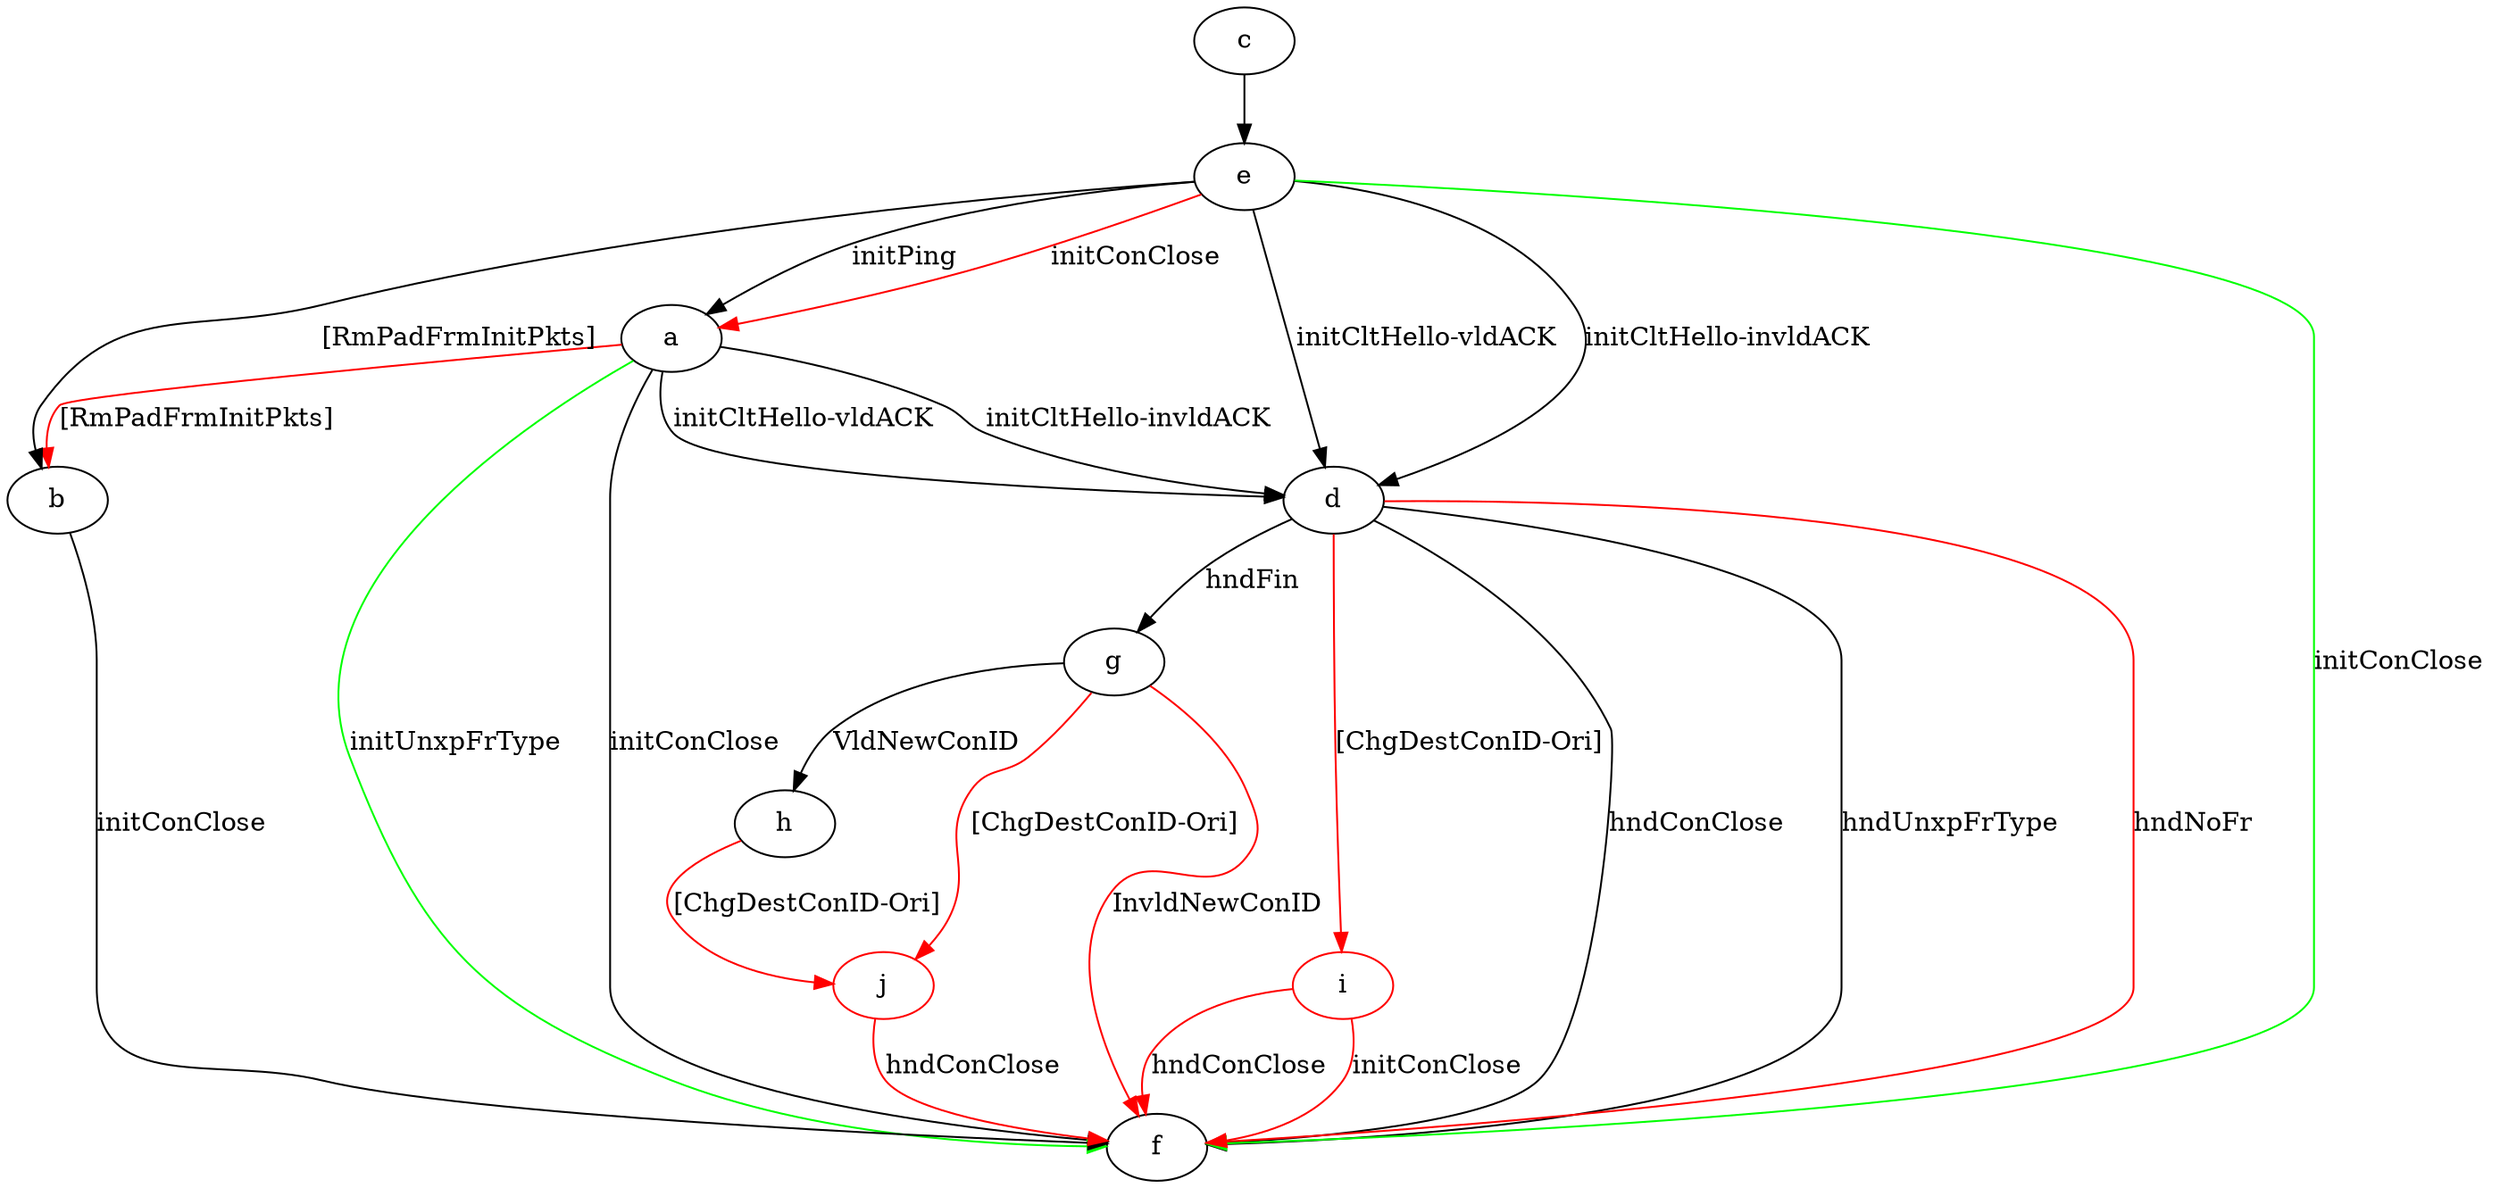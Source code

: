 digraph "" {
	a -> b	[key=0,
		color=red,
		label="[RmPadFrmInitPkts] "];
	a -> d	[key=0,
		label="initCltHello-vldACK "];
	a -> d	[key=1,
		label="initCltHello-invldACK "];
	a -> f	[key=0,
		label="initConClose "];
	a -> f	[key=1,
		color=green,
		label="initUnxpFrType "];
	b -> f	[key=0,
		label="initConClose "];
	c -> e	[key=0];
	d -> f	[key=0,
		label="hndConClose "];
	d -> f	[key=1,
		label="hndUnxpFrType "];
	d -> f	[key=2,
		color=red,
		label="hndNoFr "];
	d -> g	[key=0,
		label="hndFin "];
	i	[color=red];
	d -> i	[key=0,
		color=red,
		label="[ChgDestConID-Ori] "];
	e -> a	[key=0,
		label="initPing "];
	e -> a	[key=1,
		color=red,
		label="initConClose "];
	e -> b	[key=0,
		label="[RmPadFrmInitPkts] "];
	e -> d	[key=0,
		label="initCltHello-vldACK "];
	e -> d	[key=1,
		label="initCltHello-invldACK "];
	e -> f	[key=0,
		color=green,
		label="initConClose "];
	g -> f	[key=0,
		color=red,
		label="InvldNewConID "];
	g -> h	[key=0,
		label="VldNewConID "];
	j	[color=red];
	g -> j	[key=0,
		color=red,
		label="[ChgDestConID-Ori] "];
	h -> j	[key=0,
		color=red,
		label="[ChgDestConID-Ori] "];
	i -> f	[key=0,
		color=red,
		label="initConClose "];
	i -> f	[key=1,
		color=red,
		label="hndConClose "];
	j -> f	[key=0,
		color=red,
		label="hndConClose "];
}
